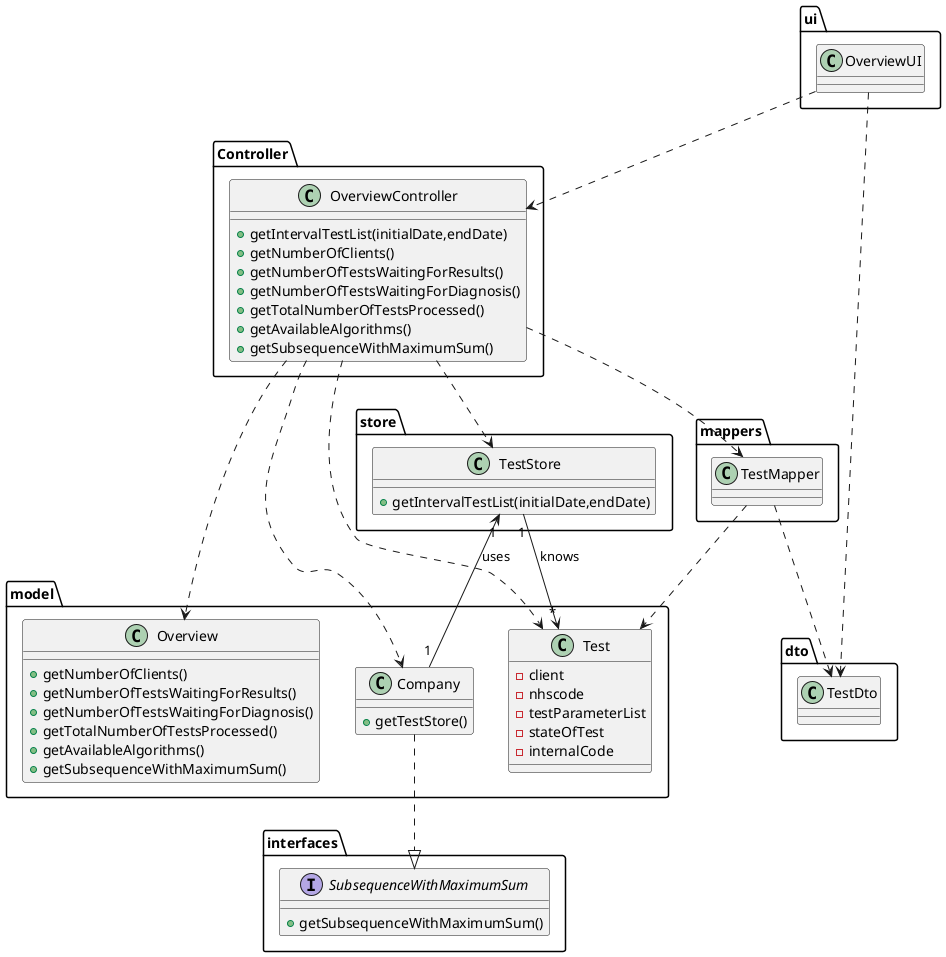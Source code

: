 @startuml


package ui {
class OverviewUI{}
}

package Controller{
class OverviewController{
+getIntervalTestList(initialDate,endDate)
+getNumberOfClients()
+getNumberOfTestsWaitingForResults()
+getNumberOfTestsWaitingForDiagnosis()
+getTotalNumberOfTestsProcessed()
+getAvailableAlgorithms()
+getSubsequenceWithMaximumSum()
}
}

package model{
class Company{
+getTestStore()
}
class Test{
-client
-nhscode
-testParameterList
-stateOfTest
-internalCode
}
class Overview{
+getNumberOfClients()
+getNumberOfTestsWaitingForResults()
+getNumberOfTestsWaitingForDiagnosis()
+getTotalNumberOfTestsProcessed()
+getAvailableAlgorithms()
+getSubsequenceWithMaximumSum()
}
}



package store{
class TestStore{
+getIntervalTestList(initialDate,endDate)
}
}

package mappers{
class TestMapper{
}
}


package dto{
class TestDto
}

package interfaces{
interface SubsequenceWithMaximumSum{
+getSubsequenceWithMaximumSum()
}
}


OverviewUI ..> OverviewController
OverviewUI ..> TestDto

OverviewController ..> TestMapper
OverviewController ..> TestStore
OverviewController ..> Company
OverviewController ..> Test
OverviewController ..> Overview

Company "1" --> "1" TestStore : uses
TestStore "1" --> "*" Test : knows
Company..|>SubsequenceWithMaximumSum

TestMapper ..> TestDto
TestMapper ..> Test




@enduml